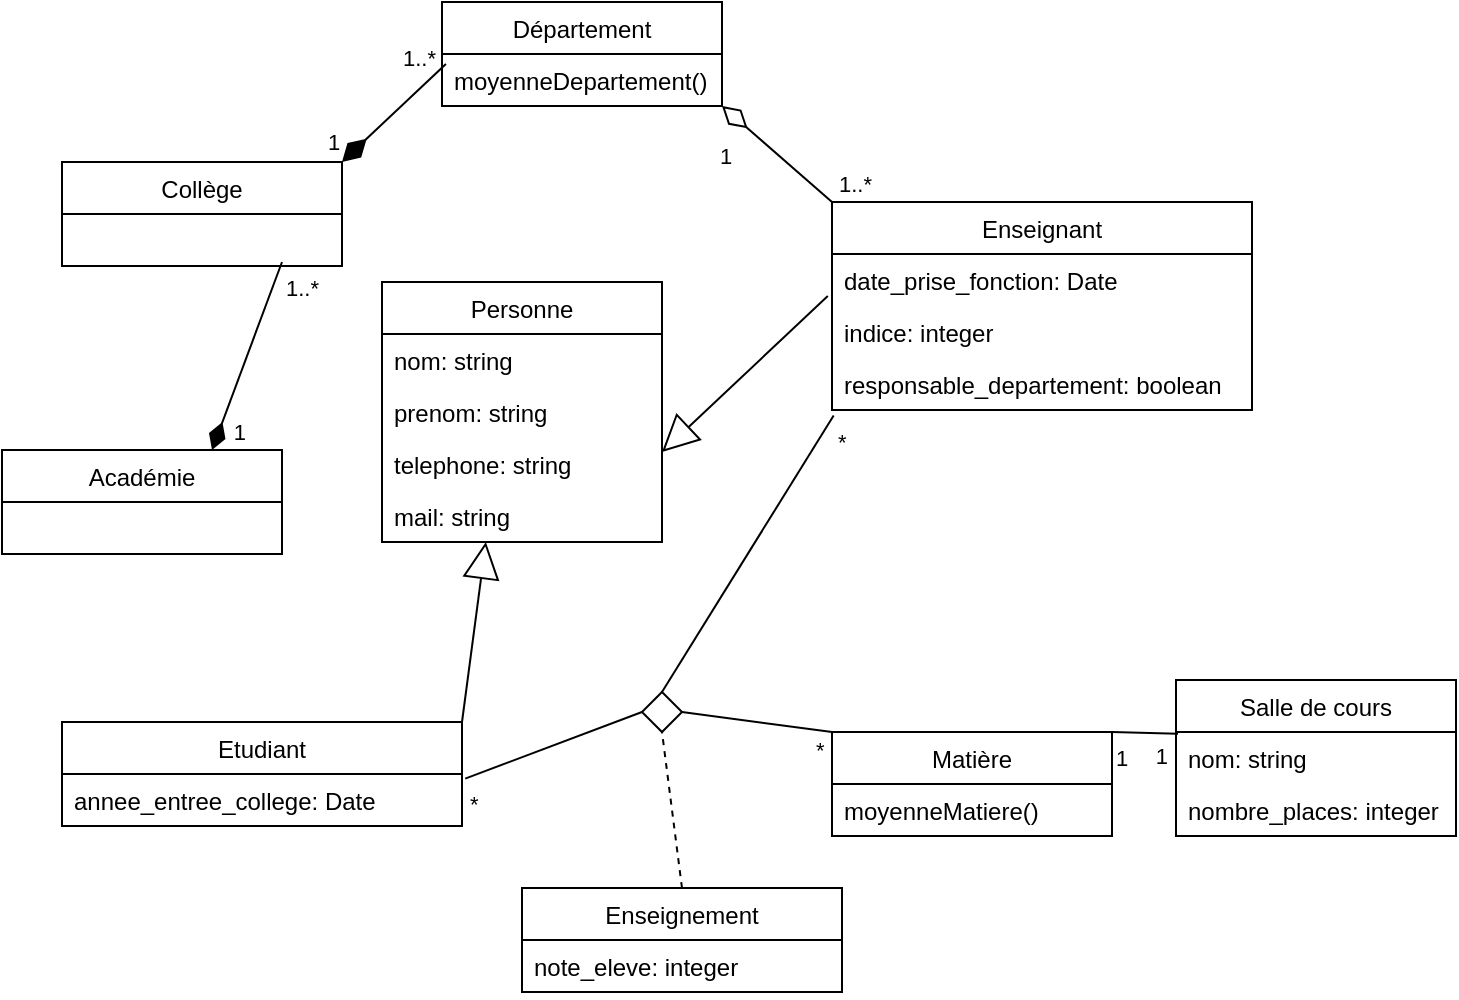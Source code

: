 <mxfile version="15.5.6" type="github">
  <diagram id="G17Qcf3dSnOgZR3vg_Ft" name="Page-1">
    <mxGraphModel dx="812" dy="547" grid="1" gridSize="10" guides="1" tooltips="1" connect="1" arrows="1" fold="1" page="1" pageScale="1" pageWidth="827" pageHeight="1169" math="0" shadow="0">
      <root>
        <mxCell id="0" />
        <mxCell id="1" parent="0" />
        <mxCell id="dhpliQUnUtE1ZKGSkYKM-1" value="Collège" style="swimlane;fontStyle=0;childLayout=stackLayout;horizontal=1;startSize=26;fillColor=none;horizontalStack=0;resizeParent=1;resizeParentMax=0;resizeLast=0;collapsible=1;marginBottom=0;" vertex="1" parent="1">
          <mxGeometry x="130" y="300" width="140" height="52" as="geometry" />
        </mxCell>
        <mxCell id="dhpliQUnUtE1ZKGSkYKM-5" value="Département" style="swimlane;fontStyle=0;childLayout=stackLayout;horizontal=1;startSize=26;fillColor=none;horizontalStack=0;resizeParent=1;resizeParentMax=0;resizeLast=0;collapsible=1;marginBottom=0;" vertex="1" parent="1">
          <mxGeometry x="320" y="220" width="140" height="52" as="geometry" />
        </mxCell>
        <mxCell id="dhpliQUnUtE1ZKGSkYKM-72" value="moyenneDepartement()" style="text;strokeColor=none;fillColor=none;align=left;verticalAlign=top;spacingLeft=4;spacingRight=4;overflow=hidden;rotatable=0;points=[[0,0.5],[1,0.5]];portConstraint=eastwest;" vertex="1" parent="dhpliQUnUtE1ZKGSkYKM-5">
          <mxGeometry y="26" width="140" height="26" as="geometry" />
        </mxCell>
        <mxCell id="dhpliQUnUtE1ZKGSkYKM-9" value="Enseignant" style="swimlane;fontStyle=0;childLayout=stackLayout;horizontal=1;startSize=26;fillColor=none;horizontalStack=0;resizeParent=1;resizeParentMax=0;resizeLast=0;collapsible=1;marginBottom=0;" vertex="1" parent="1">
          <mxGeometry x="515" y="320" width="210" height="104" as="geometry" />
        </mxCell>
        <mxCell id="dhpliQUnUtE1ZKGSkYKM-14" value="date_prise_fonction: Date" style="text;strokeColor=none;fillColor=none;align=left;verticalAlign=top;spacingLeft=4;spacingRight=4;overflow=hidden;rotatable=0;points=[[0,0.5],[1,0.5]];portConstraint=eastwest;" vertex="1" parent="dhpliQUnUtE1ZKGSkYKM-9">
          <mxGeometry y="26" width="210" height="26" as="geometry" />
        </mxCell>
        <mxCell id="dhpliQUnUtE1ZKGSkYKM-54" value="indice: integer" style="text;strokeColor=none;fillColor=none;align=left;verticalAlign=top;spacingLeft=4;spacingRight=4;overflow=hidden;rotatable=0;points=[[0,0.5],[1,0.5]];portConstraint=eastwest;" vertex="1" parent="dhpliQUnUtE1ZKGSkYKM-9">
          <mxGeometry y="52" width="210" height="26" as="geometry" />
        </mxCell>
        <mxCell id="dhpliQUnUtE1ZKGSkYKM-15" value="responsable_departement: boolean" style="text;strokeColor=none;fillColor=none;align=left;verticalAlign=top;spacingLeft=4;spacingRight=4;overflow=hidden;rotatable=0;points=[[0,0.5],[1,0.5]];portConstraint=eastwest;" vertex="1" parent="dhpliQUnUtE1ZKGSkYKM-9">
          <mxGeometry y="78" width="210" height="26" as="geometry" />
        </mxCell>
        <mxCell id="dhpliQUnUtE1ZKGSkYKM-16" value="Etudiant" style="swimlane;fontStyle=0;childLayout=stackLayout;horizontal=1;startSize=26;fillColor=none;horizontalStack=0;resizeParent=1;resizeParentMax=0;resizeLast=0;collapsible=1;marginBottom=0;" vertex="1" parent="1">
          <mxGeometry x="130" y="580" width="200" height="52" as="geometry" />
        </mxCell>
        <mxCell id="dhpliQUnUtE1ZKGSkYKM-20" value="annee_entree_college: Date" style="text;strokeColor=none;fillColor=none;align=left;verticalAlign=top;spacingLeft=4;spacingRight=4;overflow=hidden;rotatable=0;points=[[0,0.5],[1,0.5]];portConstraint=eastwest;" vertex="1" parent="dhpliQUnUtE1ZKGSkYKM-16">
          <mxGeometry y="26" width="200" height="26" as="geometry" />
        </mxCell>
        <mxCell id="dhpliQUnUtE1ZKGSkYKM-22" value="Matière" style="swimlane;fontStyle=0;childLayout=stackLayout;horizontal=1;startSize=26;fillColor=none;horizontalStack=0;resizeParent=1;resizeParentMax=0;resizeLast=0;collapsible=1;marginBottom=0;" vertex="1" parent="1">
          <mxGeometry x="515" y="585" width="140" height="52" as="geometry" />
        </mxCell>
        <mxCell id="dhpliQUnUtE1ZKGSkYKM-23" value="moyenneMatiere()" style="text;strokeColor=none;fillColor=none;align=left;verticalAlign=top;spacingLeft=4;spacingRight=4;overflow=hidden;rotatable=0;points=[[0,0.5],[1,0.5]];portConstraint=eastwest;" vertex="1" parent="dhpliQUnUtE1ZKGSkYKM-22">
          <mxGeometry y="26" width="140" height="26" as="geometry" />
        </mxCell>
        <mxCell id="dhpliQUnUtE1ZKGSkYKM-26" value="Salle de cours" style="swimlane;fontStyle=0;childLayout=stackLayout;horizontal=1;startSize=26;fillColor=none;horizontalStack=0;resizeParent=1;resizeParentMax=0;resizeLast=0;collapsible=1;marginBottom=0;" vertex="1" parent="1">
          <mxGeometry x="687" y="559" width="140" height="78" as="geometry" />
        </mxCell>
        <mxCell id="dhpliQUnUtE1ZKGSkYKM-27" value="nom: string" style="text;strokeColor=none;fillColor=none;align=left;verticalAlign=top;spacingLeft=4;spacingRight=4;overflow=hidden;rotatable=0;points=[[0,0.5],[1,0.5]];portConstraint=eastwest;" vertex="1" parent="dhpliQUnUtE1ZKGSkYKM-26">
          <mxGeometry y="26" width="140" height="26" as="geometry" />
        </mxCell>
        <mxCell id="dhpliQUnUtE1ZKGSkYKM-28" value="nombre_places: integer" style="text;strokeColor=none;fillColor=none;align=left;verticalAlign=top;spacingLeft=4;spacingRight=4;overflow=hidden;rotatable=0;points=[[0,0.5],[1,0.5]];portConstraint=eastwest;" vertex="1" parent="dhpliQUnUtE1ZKGSkYKM-26">
          <mxGeometry y="52" width="140" height="26" as="geometry" />
        </mxCell>
        <mxCell id="dhpliQUnUtE1ZKGSkYKM-35" value="Personne" style="swimlane;fontStyle=0;childLayout=stackLayout;horizontal=1;startSize=26;fillColor=none;horizontalStack=0;resizeParent=1;resizeParentMax=0;resizeLast=0;collapsible=1;marginBottom=0;" vertex="1" parent="1">
          <mxGeometry x="290" y="360" width="140" height="130" as="geometry" />
        </mxCell>
        <mxCell id="dhpliQUnUtE1ZKGSkYKM-36" value="nom: string" style="text;strokeColor=none;fillColor=none;align=left;verticalAlign=top;spacingLeft=4;spacingRight=4;overflow=hidden;rotatable=0;points=[[0,0.5],[1,0.5]];portConstraint=eastwest;" vertex="1" parent="dhpliQUnUtE1ZKGSkYKM-35">
          <mxGeometry y="26" width="140" height="26" as="geometry" />
        </mxCell>
        <mxCell id="dhpliQUnUtE1ZKGSkYKM-37" value="prenom: string" style="text;strokeColor=none;fillColor=none;align=left;verticalAlign=top;spacingLeft=4;spacingRight=4;overflow=hidden;rotatable=0;points=[[0,0.5],[1,0.5]];portConstraint=eastwest;" vertex="1" parent="dhpliQUnUtE1ZKGSkYKM-35">
          <mxGeometry y="52" width="140" height="26" as="geometry" />
        </mxCell>
        <mxCell id="dhpliQUnUtE1ZKGSkYKM-38" value="telephone: string" style="text;strokeColor=none;fillColor=none;align=left;verticalAlign=top;spacingLeft=4;spacingRight=4;overflow=hidden;rotatable=0;points=[[0,0.5],[1,0.5]];portConstraint=eastwest;" vertex="1" parent="dhpliQUnUtE1ZKGSkYKM-35">
          <mxGeometry y="78" width="140" height="26" as="geometry" />
        </mxCell>
        <mxCell id="dhpliQUnUtE1ZKGSkYKM-39" value="mail: string" style="text;strokeColor=none;fillColor=none;align=left;verticalAlign=top;spacingLeft=4;spacingRight=4;overflow=hidden;rotatable=0;points=[[0,0.5],[1,0.5]];portConstraint=eastwest;" vertex="1" parent="dhpliQUnUtE1ZKGSkYKM-35">
          <mxGeometry y="104" width="140" height="26" as="geometry" />
        </mxCell>
        <mxCell id="dhpliQUnUtE1ZKGSkYKM-40" value="" style="endArrow=block;endSize=16;endFill=0;html=1;rounded=0;entryX=0.371;entryY=1;entryDx=0;entryDy=0;entryPerimeter=0;exitX=1;exitY=0;exitDx=0;exitDy=0;" edge="1" parent="1" source="dhpliQUnUtE1ZKGSkYKM-16" target="dhpliQUnUtE1ZKGSkYKM-39">
          <mxGeometry width="160" relative="1" as="geometry">
            <mxPoint x="330" y="530" as="sourcePoint" />
            <mxPoint x="490" y="530" as="targetPoint" />
          </mxGeometry>
        </mxCell>
        <mxCell id="dhpliQUnUtE1ZKGSkYKM-41" value="" style="endArrow=block;endSize=16;endFill=0;html=1;rounded=0;entryX=1;entryY=0.269;entryDx=0;entryDy=0;entryPerimeter=0;exitX=-0.01;exitY=0.808;exitDx=0;exitDy=0;exitPerimeter=0;" edge="1" parent="1" source="dhpliQUnUtE1ZKGSkYKM-14" target="dhpliQUnUtE1ZKGSkYKM-38">
          <mxGeometry width="160" relative="1" as="geometry">
            <mxPoint x="440" y="546" as="sourcePoint" />
            <mxPoint x="448.94" y="500" as="targetPoint" />
          </mxGeometry>
        </mxCell>
        <mxCell id="dhpliQUnUtE1ZKGSkYKM-44" value="" style="endArrow=none;html=1;endSize=12;startArrow=diamondThin;startSize=14;startFill=1;rounded=0;exitX=1;exitY=0;exitDx=0;exitDy=0;entryX=0.014;entryY=0.192;entryDx=0;entryDy=0;entryPerimeter=0;endFill=0;" edge="1" parent="1" source="dhpliQUnUtE1ZKGSkYKM-1">
          <mxGeometry relative="1" as="geometry">
            <mxPoint x="310" y="390" as="sourcePoint" />
            <mxPoint x="321.96" y="250.992" as="targetPoint" />
          </mxGeometry>
        </mxCell>
        <mxCell id="dhpliQUnUtE1ZKGSkYKM-45" value="1" style="edgeLabel;resizable=0;html=1;align=left;verticalAlign=top;" connectable="0" vertex="1" parent="dhpliQUnUtE1ZKGSkYKM-44">
          <mxGeometry x="-1" relative="1" as="geometry">
            <mxPoint x="-9" y="-23" as="offset" />
          </mxGeometry>
        </mxCell>
        <mxCell id="dhpliQUnUtE1ZKGSkYKM-46" value="1..*" style="edgeLabel;resizable=0;html=1;align=right;verticalAlign=top;" connectable="0" vertex="1" parent="dhpliQUnUtE1ZKGSkYKM-44">
          <mxGeometry x="1" relative="1" as="geometry">
            <mxPoint x="-5" y="-16" as="offset" />
          </mxGeometry>
        </mxCell>
        <mxCell id="dhpliQUnUtE1ZKGSkYKM-47" value="Académie" style="swimlane;fontStyle=0;childLayout=stackLayout;horizontal=1;startSize=26;fillColor=none;horizontalStack=0;resizeParent=1;resizeParentMax=0;resizeLast=0;collapsible=1;marginBottom=0;" vertex="1" parent="1">
          <mxGeometry x="100" y="444" width="140" height="52" as="geometry" />
        </mxCell>
        <mxCell id="dhpliQUnUtE1ZKGSkYKM-51" value="" style="endArrow=diamondThin;html=1;endSize=12;startArrow=none;startSize=14;startFill=0;rounded=0;entryX=0.75;entryY=0;entryDx=0;entryDy=0;endFill=1;" edge="1" parent="1" target="dhpliQUnUtE1ZKGSkYKM-47">
          <mxGeometry relative="1" as="geometry">
            <mxPoint x="240" y="350" as="sourcePoint" />
            <mxPoint x="400" y="350" as="targetPoint" />
          </mxGeometry>
        </mxCell>
        <mxCell id="dhpliQUnUtE1ZKGSkYKM-52" value="1..*" style="edgeLabel;resizable=0;html=1;align=left;verticalAlign=top;" connectable="0" vertex="1" parent="dhpliQUnUtE1ZKGSkYKM-51">
          <mxGeometry x="-1" relative="1" as="geometry" />
        </mxCell>
        <mxCell id="dhpliQUnUtE1ZKGSkYKM-53" value="1" style="edgeLabel;resizable=0;html=1;align=right;verticalAlign=top;" connectable="0" vertex="1" parent="dhpliQUnUtE1ZKGSkYKM-51">
          <mxGeometry x="1" relative="1" as="geometry">
            <mxPoint x="18" y="-22" as="offset" />
          </mxGeometry>
        </mxCell>
        <mxCell id="dhpliQUnUtE1ZKGSkYKM-55" value="" style="endArrow=none;html=1;endSize=12;startArrow=diamondThin;startSize=14;startFill=0;rounded=0;exitX=1;exitY=1;exitDx=0;exitDy=0;entryX=0;entryY=0;entryDx=0;entryDy=0;endFill=0;" edge="1" parent="1" source="dhpliQUnUtE1ZKGSkYKM-5" target="dhpliQUnUtE1ZKGSkYKM-9">
          <mxGeometry relative="1" as="geometry">
            <mxPoint x="540" y="520" as="sourcePoint" />
            <mxPoint x="700" y="520" as="targetPoint" />
          </mxGeometry>
        </mxCell>
        <mxCell id="dhpliQUnUtE1ZKGSkYKM-56" value="1" style="edgeLabel;resizable=0;html=1;align=left;verticalAlign=top;" connectable="0" vertex="1" parent="dhpliQUnUtE1ZKGSkYKM-55">
          <mxGeometry x="-1" relative="1" as="geometry">
            <mxPoint x="-3" y="12" as="offset" />
          </mxGeometry>
        </mxCell>
        <mxCell id="dhpliQUnUtE1ZKGSkYKM-57" value="1..*" style="edgeLabel;resizable=0;html=1;align=right;verticalAlign=top;" connectable="0" vertex="1" parent="dhpliQUnUtE1ZKGSkYKM-55">
          <mxGeometry x="1" relative="1" as="geometry">
            <mxPoint x="20" y="-22" as="offset" />
          </mxGeometry>
        </mxCell>
        <mxCell id="dhpliQUnUtE1ZKGSkYKM-62" value="" style="rhombus;aspect=fixed;" vertex="1" parent="1">
          <mxGeometry x="420" y="565" width="20" height="20" as="geometry" />
        </mxCell>
        <mxCell id="dhpliQUnUtE1ZKGSkYKM-68" value="Enseignement" style="swimlane;fontStyle=0;align=center;verticalAlign=top;childLayout=stackLayout;horizontal=1;startSize=26;horizontalStack=0;resizeParent=1;resizeParentMax=0;resizeLast=0;collapsible=1;marginBottom=0;" vertex="1" parent="1">
          <mxGeometry x="360" y="663" width="160" height="52" as="geometry" />
        </mxCell>
        <mxCell id="dhpliQUnUtE1ZKGSkYKM-69" value="note_eleve: integer" style="text;strokeColor=none;fillColor=none;align=left;verticalAlign=top;spacingLeft=4;spacingRight=4;overflow=hidden;rotatable=0;points=[[0,0.5],[1,0.5]];portConstraint=eastwest;" vertex="1" parent="dhpliQUnUtE1ZKGSkYKM-68">
          <mxGeometry y="26" width="160" height="26" as="geometry" />
        </mxCell>
        <mxCell id="dhpliQUnUtE1ZKGSkYKM-73" value="" style="endArrow=none;html=1;endSize=12;startArrow=none;startSize=14;startFill=0;rounded=0;strokeWidth=1;exitX=0.5;exitY=0;exitDx=0;exitDy=0;endFill=0;dashed=1;entryX=0.5;entryY=1;entryDx=0;entryDy=0;" edge="1" parent="1" source="dhpliQUnUtE1ZKGSkYKM-68" target="dhpliQUnUtE1ZKGSkYKM-62">
          <mxGeometry relative="1" as="geometry">
            <mxPoint x="240" y="660" as="sourcePoint" />
            <mxPoint x="390" y="610" as="targetPoint" />
          </mxGeometry>
        </mxCell>
        <mxCell id="dhpliQUnUtE1ZKGSkYKM-77" value="" style="endArrow=none;html=1;endSize=12;startArrow=none;startSize=14;startFill=0;rounded=0;strokeWidth=1;exitX=1;exitY=0;exitDx=0;exitDy=0;endFill=0;entryX=0.007;entryY=0.032;entryDx=0;entryDy=0;entryPerimeter=0;" edge="1" parent="1" source="dhpliQUnUtE1ZKGSkYKM-22" target="dhpliQUnUtE1ZKGSkYKM-27">
          <mxGeometry relative="1" as="geometry">
            <mxPoint x="520" y="750" as="sourcePoint" />
            <mxPoint x="687" y="648" as="targetPoint" />
          </mxGeometry>
        </mxCell>
        <mxCell id="dhpliQUnUtE1ZKGSkYKM-78" value="1" style="edgeLabel;resizable=0;html=1;align=left;verticalAlign=top;" connectable="0" vertex="1" parent="dhpliQUnUtE1ZKGSkYKM-77">
          <mxGeometry x="-1" relative="1" as="geometry" />
        </mxCell>
        <mxCell id="dhpliQUnUtE1ZKGSkYKM-79" value="1" style="edgeLabel;resizable=0;html=1;align=right;verticalAlign=top;" connectable="0" vertex="1" parent="dhpliQUnUtE1ZKGSkYKM-77">
          <mxGeometry x="1" relative="1" as="geometry">
            <mxPoint x="-4" y="-2" as="offset" />
          </mxGeometry>
        </mxCell>
        <mxCell id="dhpliQUnUtE1ZKGSkYKM-83" value="" style="endArrow=none;html=1;endSize=12;startArrow=none;startSize=14;startFill=0;rounded=0;strokeWidth=1;exitX=1.008;exitY=0.088;exitDx=0;exitDy=0;exitPerimeter=0;entryX=0;entryY=0.5;entryDx=0;entryDy=0;endFill=0;" edge="1" parent="1" source="dhpliQUnUtE1ZKGSkYKM-20" target="dhpliQUnUtE1ZKGSkYKM-62">
          <mxGeometry relative="1" as="geometry">
            <mxPoint x="390" y="640" as="sourcePoint" />
            <mxPoint x="550" y="640" as="targetPoint" />
          </mxGeometry>
        </mxCell>
        <mxCell id="dhpliQUnUtE1ZKGSkYKM-84" value="*" style="edgeLabel;resizable=0;html=1;align=left;verticalAlign=top;" connectable="0" vertex="1" parent="dhpliQUnUtE1ZKGSkYKM-83">
          <mxGeometry x="-1" relative="1" as="geometry" />
        </mxCell>
        <mxCell id="dhpliQUnUtE1ZKGSkYKM-86" value="" style="endArrow=none;html=1;endSize=12;startArrow=none;startSize=14;startFill=0;rounded=0;strokeWidth=1;exitX=0.004;exitY=1.106;exitDx=0;exitDy=0;exitPerimeter=0;entryX=0.5;entryY=0;entryDx=0;entryDy=0;endFill=0;" edge="1" parent="1" source="dhpliQUnUtE1ZKGSkYKM-15" target="dhpliQUnUtE1ZKGSkYKM-62">
          <mxGeometry relative="1" as="geometry">
            <mxPoint x="450" y="560" as="sourcePoint" />
            <mxPoint x="610" y="560" as="targetPoint" />
          </mxGeometry>
        </mxCell>
        <mxCell id="dhpliQUnUtE1ZKGSkYKM-87" value="*" style="edgeLabel;resizable=0;html=1;align=left;verticalAlign=top;" connectable="0" vertex="1" parent="dhpliQUnUtE1ZKGSkYKM-86">
          <mxGeometry x="-1" relative="1" as="geometry" />
        </mxCell>
        <mxCell id="dhpliQUnUtE1ZKGSkYKM-89" value="" style="endArrow=none;html=1;endSize=12;startArrow=none;startSize=14;startFill=0;rounded=0;strokeWidth=1;exitX=0;exitY=0;exitDx=0;exitDy=0;entryX=1;entryY=0.5;entryDx=0;entryDy=0;endFill=0;" edge="1" parent="1" source="dhpliQUnUtE1ZKGSkYKM-22" target="dhpliQUnUtE1ZKGSkYKM-62">
          <mxGeometry relative="1" as="geometry">
            <mxPoint x="509" y="660" as="sourcePoint" />
            <mxPoint x="449" y="616" as="targetPoint" />
          </mxGeometry>
        </mxCell>
        <mxCell id="dhpliQUnUtE1ZKGSkYKM-90" value="*" style="edgeLabel;resizable=0;html=1;align=left;verticalAlign=top;" connectable="0" vertex="1" parent="dhpliQUnUtE1ZKGSkYKM-89">
          <mxGeometry x="-1" relative="1" as="geometry">
            <mxPoint x="-10" y="-4" as="offset" />
          </mxGeometry>
        </mxCell>
      </root>
    </mxGraphModel>
  </diagram>
</mxfile>
